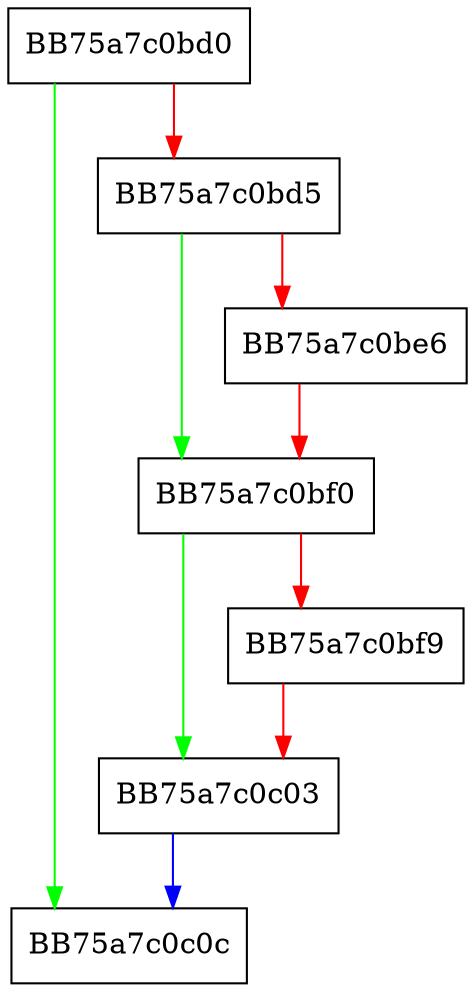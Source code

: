 digraph FreeSigFiles {
  node [shape="box"];
  graph [splines=ortho];
  BB75a7c0bd0 -> BB75a7c0c0c [color="green"];
  BB75a7c0bd0 -> BB75a7c0bd5 [color="red"];
  BB75a7c0bd5 -> BB75a7c0bf0 [color="green"];
  BB75a7c0bd5 -> BB75a7c0be6 [color="red"];
  BB75a7c0be6 -> BB75a7c0bf0 [color="red"];
  BB75a7c0bf0 -> BB75a7c0c03 [color="green"];
  BB75a7c0bf0 -> BB75a7c0bf9 [color="red"];
  BB75a7c0bf9 -> BB75a7c0c03 [color="red"];
  BB75a7c0c03 -> BB75a7c0c0c [color="blue"];
}